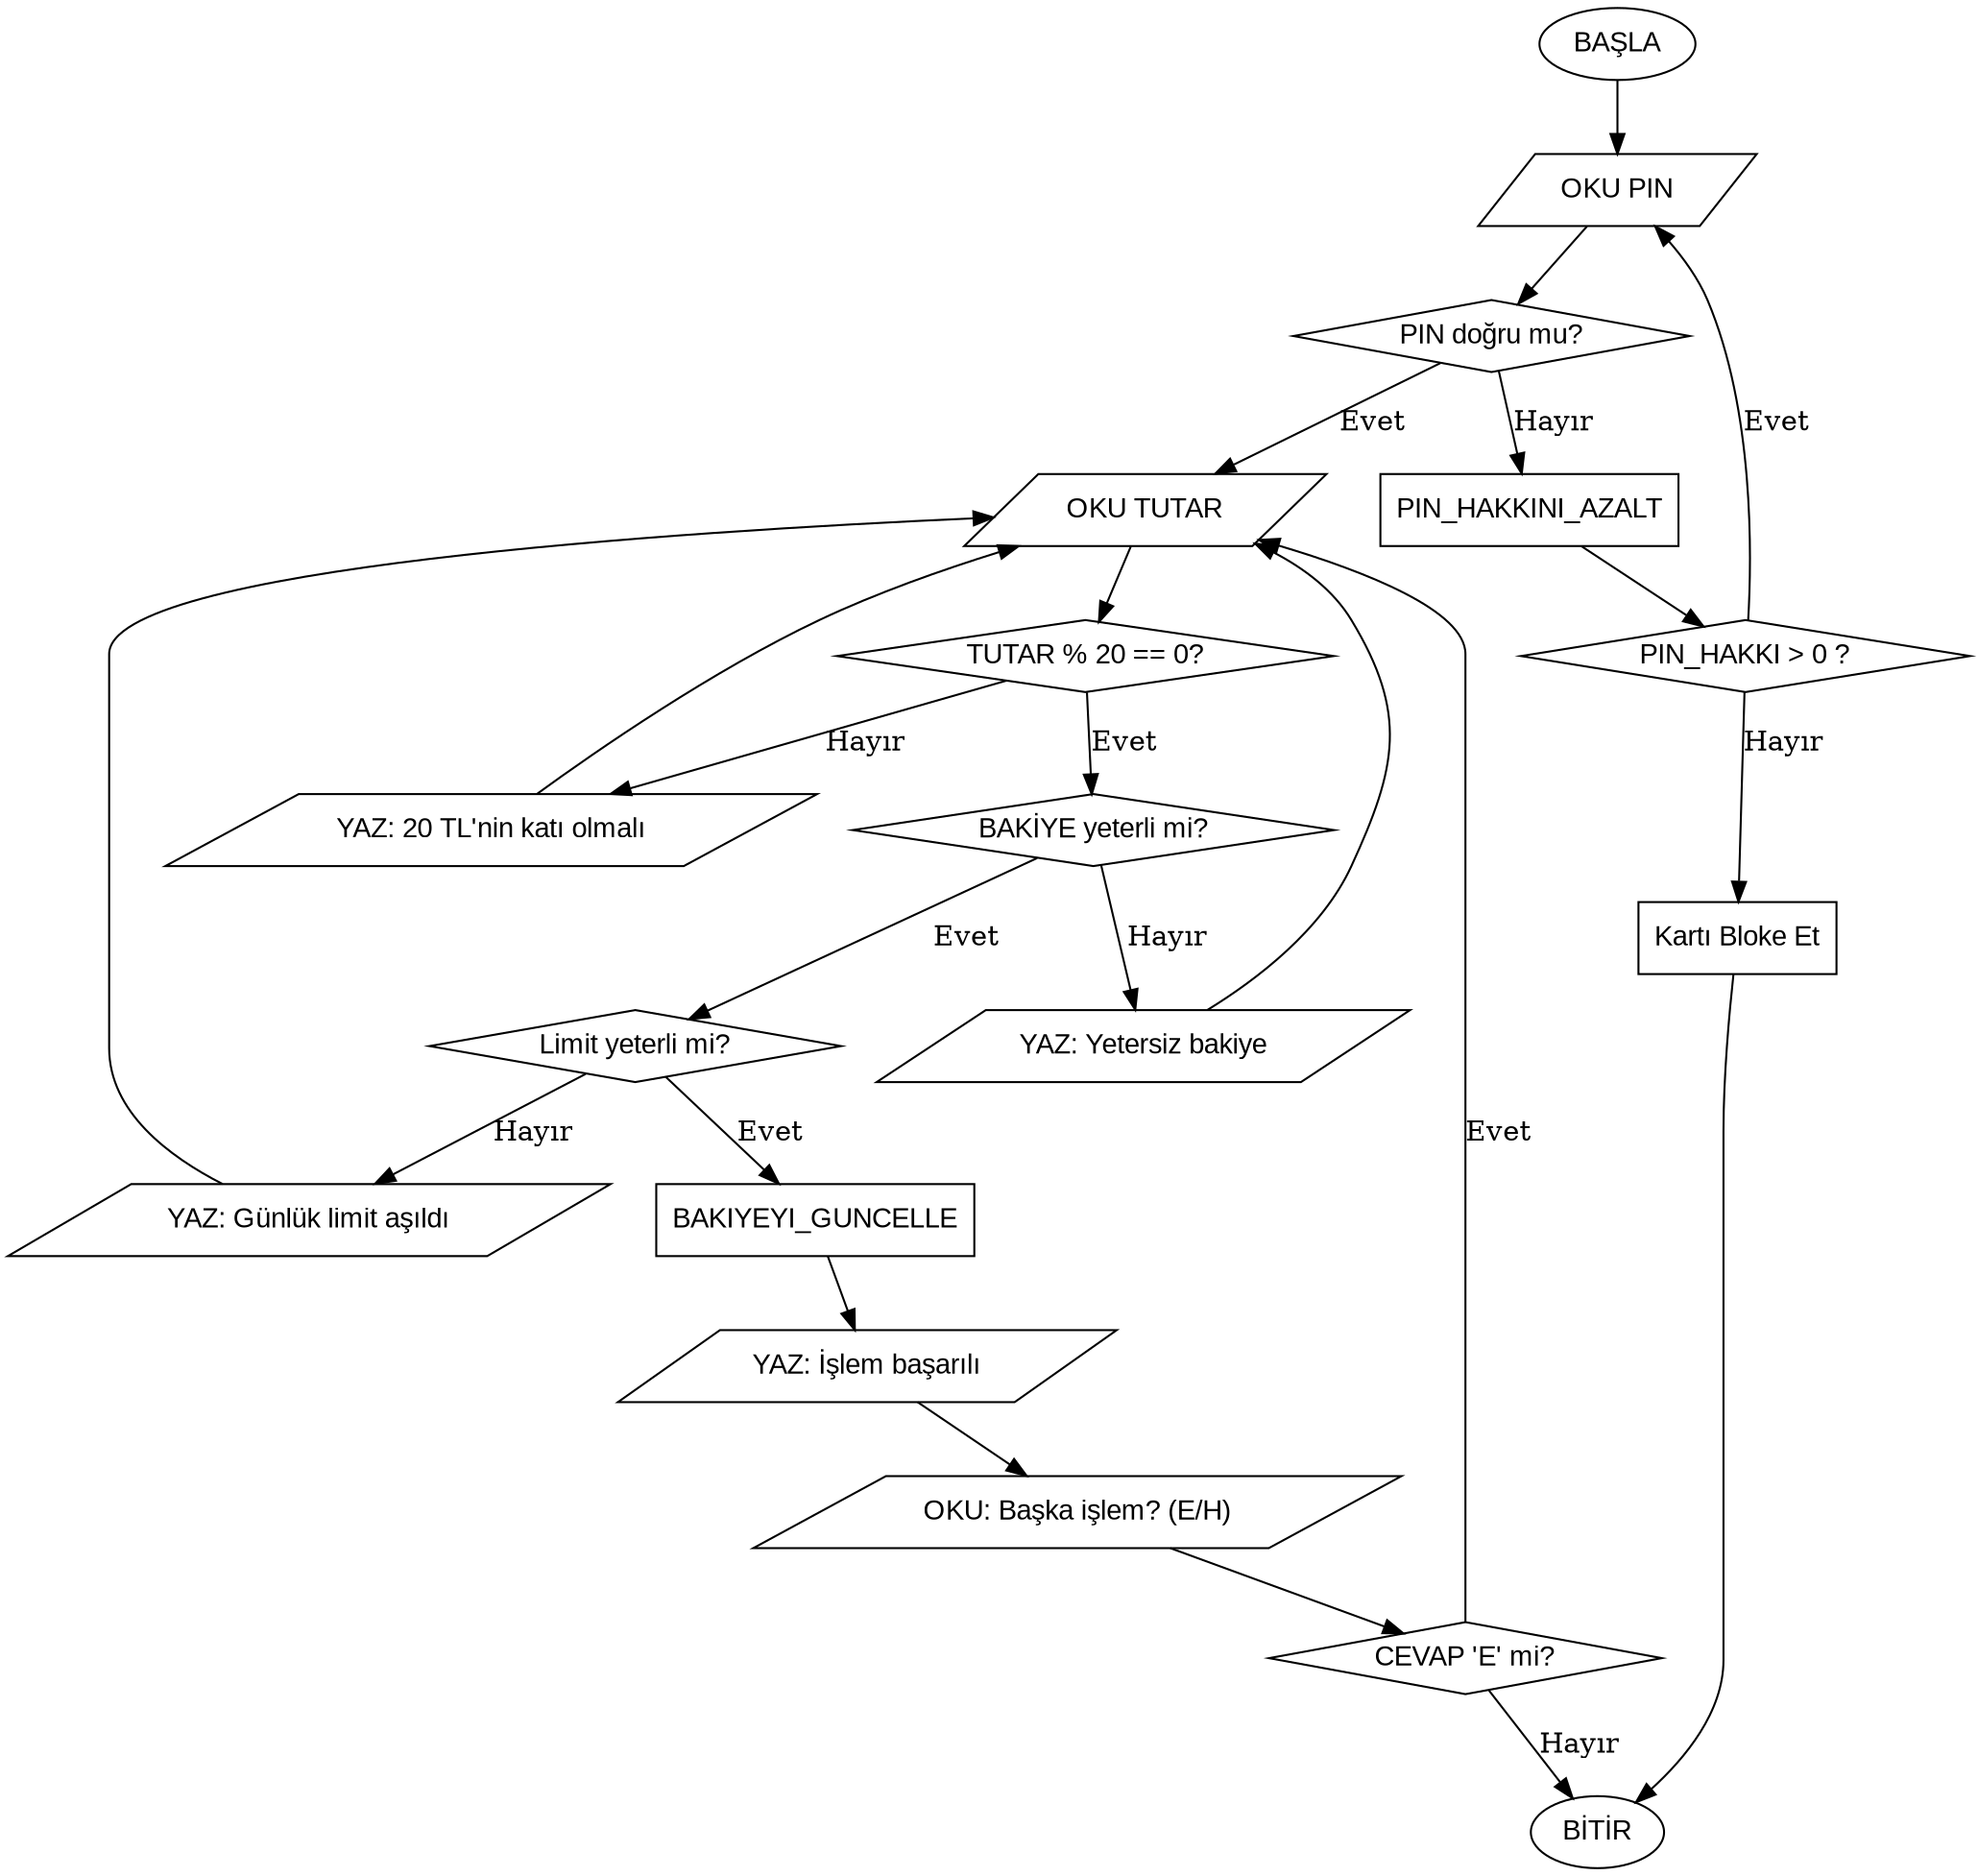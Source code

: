 digraph ATM_Sistemi {
    node [fontname="Arial"];
    
    start [shape=oval, label="BAŞLA"];
    pin_input [shape=parallelogram, label="OKU PIN"];
    check_pin [shape=diamond, label="PIN doğru mu?"];
    wrong_pin [shape=box, label="PIN_HAKKINI_AZALT"];
    pin_retry [shape=diamond, label="PIN_HAKKI > 0 ?"];
    block_card [shape=box, label="Kartı Bloke Et"];
    
    amount_input [shape=parallelogram, label="OKU TUTAR"];
    check_mod [shape=diamond, label="TUTAR % 20 == 0?"];
    mod_error [shape=parallelogram, label="YAZ: 20 TL'nin katı olmalı"];
    
    check_balance [shape=diamond, label="BAKİYE yeterli mi?"];
    balance_error [shape=parallelogram, label="YAZ: Yetersiz bakiye"];
    
    check_limit [shape=diamond, label="Limit yeterli mi?"];
    limit_error [shape=parallelogram, label="YAZ: Günlük limit aşıldı"];
    
    update_balance [shape=box, label="BAKIYEYI_GUNCELLE"];
    success_msg [shape=parallelogram, label="YAZ: İşlem başarılı"];
    
    repeat_prompt [shape=parallelogram, label="OKU: Başka işlem? (E/H)"];
    repeat_check [shape=diamond, label="CEVAP 'E' mi?"];
    
    end [shape=oval, label="BİTİR"];

    // Akış bağlantıları
    start -> pin_input;
    pin_input -> check_pin;
    
    // PIN Doğrulama Akışı
    check_pin -> amount_input [label="Evet"];
    check_pin -> wrong_pin [label="Hayır"];
    wrong_pin -> pin_retry;
    pin_retry -> pin_input [label="Evet"];
    pin_retry -> block_card [label="Hayır"];
    block_card -> end;

    // Ana Para Çekme Akışı
    amount_input -> check_mod;
    check_mod -> check_balance [label="Evet"];
    check_mod -> mod_error [label="Hayır"];
    mod_error -> amount_input;
    
    check_balance -> check_limit [label="Evet"];
    check_balance -> balance_error [label="Hayır"];
    balance_error -> amount_input;
    
    check_limit -> update_balance [label="Evet"];
    check_limit -> limit_error [label="Hayır"];
    limit_error -> amount_input;
    
    update_balance -> success_msg;
    success_msg -> repeat_prompt;
    repeat_prompt -> repeat_check;
    
    // İşlem Tekrarı Akışı
    repeat_check -> amount_input [label="Evet"];
    repeat_check -> end [label="Hayır"];
}
